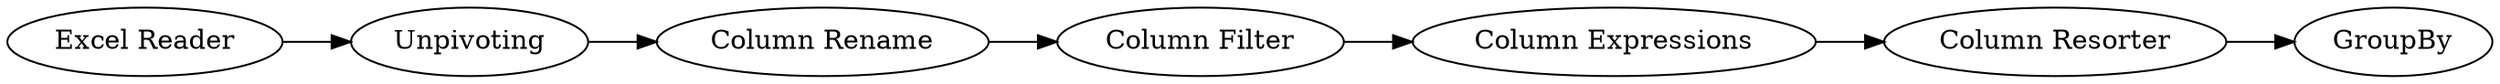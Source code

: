 digraph {
	4 -> 5
	3 -> 4
	5 -> 6
	6 -> 7
	1 -> 3
	7 -> 2
	5 [label="Column Filter"]
	1 [label="Excel Reader"]
	7 [label="Column Resorter"]
	4 [label="Column Rename"]
	6 [label="Column Expressions"]
	3 [label=Unpivoting]
	2 [label=GroupBy]
	rankdir=LR
}
